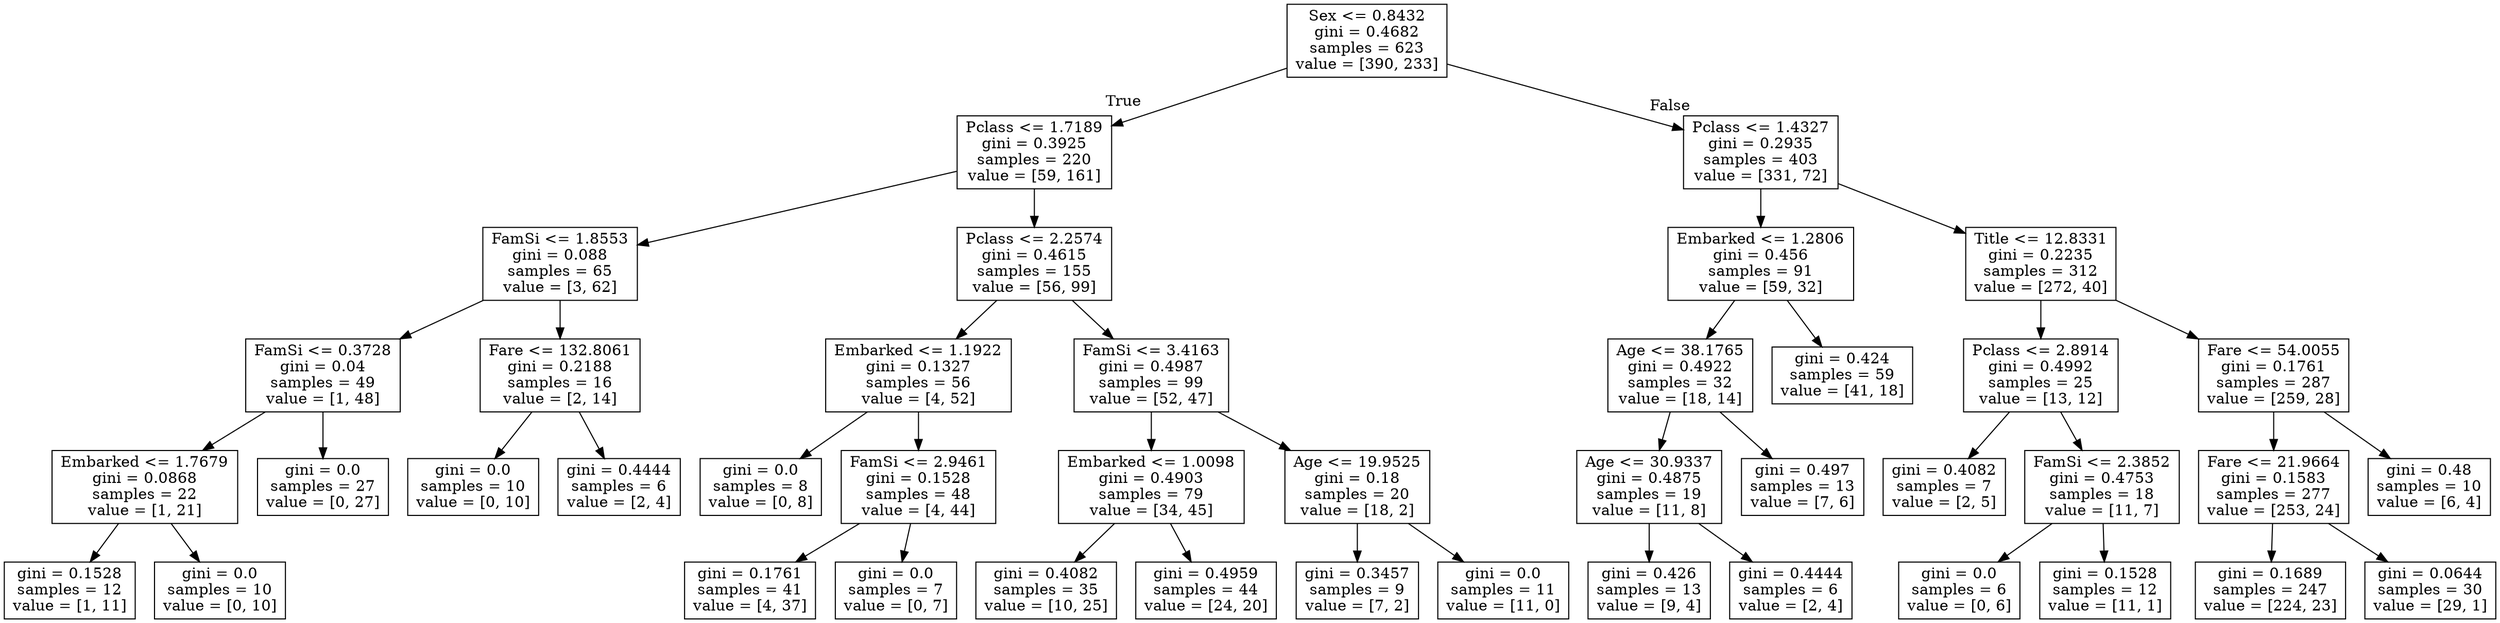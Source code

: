 digraph Tree {
node [shape=box] ;
0 [label="Sex <= 0.8432\ngini = 0.4682\nsamples = 623\nvalue = [390, 233]"] ;
1 [label="Pclass <= 1.7189\ngini = 0.3925\nsamples = 220\nvalue = [59, 161]"] ;
0 -> 1 [labeldistance=2.5, labelangle=45, headlabel="True"] ;
2 [label="FamSi <= 1.8553\ngini = 0.088\nsamples = 65\nvalue = [3, 62]"] ;
1 -> 2 ;
3 [label="FamSi <= 0.3728\ngini = 0.04\nsamples = 49\nvalue = [1, 48]"] ;
2 -> 3 ;
4 [label="Embarked <= 1.7679\ngini = 0.0868\nsamples = 22\nvalue = [1, 21]"] ;
3 -> 4 ;
5 [label="gini = 0.1528\nsamples = 12\nvalue = [1, 11]"] ;
4 -> 5 ;
6 [label="gini = 0.0\nsamples = 10\nvalue = [0, 10]"] ;
4 -> 6 ;
7 [label="gini = 0.0\nsamples = 27\nvalue = [0, 27]"] ;
3 -> 7 ;
8 [label="Fare <= 132.8061\ngini = 0.2188\nsamples = 16\nvalue = [2, 14]"] ;
2 -> 8 ;
9 [label="gini = 0.0\nsamples = 10\nvalue = [0, 10]"] ;
8 -> 9 ;
10 [label="gini = 0.4444\nsamples = 6\nvalue = [2, 4]"] ;
8 -> 10 ;
11 [label="Pclass <= 2.2574\ngini = 0.4615\nsamples = 155\nvalue = [56, 99]"] ;
1 -> 11 ;
12 [label="Embarked <= 1.1922\ngini = 0.1327\nsamples = 56\nvalue = [4, 52]"] ;
11 -> 12 ;
13 [label="gini = 0.0\nsamples = 8\nvalue = [0, 8]"] ;
12 -> 13 ;
14 [label="FamSi <= 2.9461\ngini = 0.1528\nsamples = 48\nvalue = [4, 44]"] ;
12 -> 14 ;
15 [label="gini = 0.1761\nsamples = 41\nvalue = [4, 37]"] ;
14 -> 15 ;
16 [label="gini = 0.0\nsamples = 7\nvalue = [0, 7]"] ;
14 -> 16 ;
17 [label="FamSi <= 3.4163\ngini = 0.4987\nsamples = 99\nvalue = [52, 47]"] ;
11 -> 17 ;
18 [label="Embarked <= 1.0098\ngini = 0.4903\nsamples = 79\nvalue = [34, 45]"] ;
17 -> 18 ;
19 [label="gini = 0.4082\nsamples = 35\nvalue = [10, 25]"] ;
18 -> 19 ;
20 [label="gini = 0.4959\nsamples = 44\nvalue = [24, 20]"] ;
18 -> 20 ;
21 [label="Age <= 19.9525\ngini = 0.18\nsamples = 20\nvalue = [18, 2]"] ;
17 -> 21 ;
22 [label="gini = 0.3457\nsamples = 9\nvalue = [7, 2]"] ;
21 -> 22 ;
23 [label="gini = 0.0\nsamples = 11\nvalue = [11, 0]"] ;
21 -> 23 ;
24 [label="Pclass <= 1.4327\ngini = 0.2935\nsamples = 403\nvalue = [331, 72]"] ;
0 -> 24 [labeldistance=2.5, labelangle=-45, headlabel="False"] ;
25 [label="Embarked <= 1.2806\ngini = 0.456\nsamples = 91\nvalue = [59, 32]"] ;
24 -> 25 ;
26 [label="Age <= 38.1765\ngini = 0.4922\nsamples = 32\nvalue = [18, 14]"] ;
25 -> 26 ;
27 [label="Age <= 30.9337\ngini = 0.4875\nsamples = 19\nvalue = [11, 8]"] ;
26 -> 27 ;
28 [label="gini = 0.426\nsamples = 13\nvalue = [9, 4]"] ;
27 -> 28 ;
29 [label="gini = 0.4444\nsamples = 6\nvalue = [2, 4]"] ;
27 -> 29 ;
30 [label="gini = 0.497\nsamples = 13\nvalue = [7, 6]"] ;
26 -> 30 ;
31 [label="gini = 0.424\nsamples = 59\nvalue = [41, 18]"] ;
25 -> 31 ;
32 [label="Title <= 12.8331\ngini = 0.2235\nsamples = 312\nvalue = [272, 40]"] ;
24 -> 32 ;
33 [label="Pclass <= 2.8914\ngini = 0.4992\nsamples = 25\nvalue = [13, 12]"] ;
32 -> 33 ;
34 [label="gini = 0.4082\nsamples = 7\nvalue = [2, 5]"] ;
33 -> 34 ;
35 [label="FamSi <= 2.3852\ngini = 0.4753\nsamples = 18\nvalue = [11, 7]"] ;
33 -> 35 ;
36 [label="gini = 0.0\nsamples = 6\nvalue = [0, 6]"] ;
35 -> 36 ;
37 [label="gini = 0.1528\nsamples = 12\nvalue = [11, 1]"] ;
35 -> 37 ;
38 [label="Fare <= 54.0055\ngini = 0.1761\nsamples = 287\nvalue = [259, 28]"] ;
32 -> 38 ;
39 [label="Fare <= 21.9664\ngini = 0.1583\nsamples = 277\nvalue = [253, 24]"] ;
38 -> 39 ;
40 [label="gini = 0.1689\nsamples = 247\nvalue = [224, 23]"] ;
39 -> 40 ;
41 [label="gini = 0.0644\nsamples = 30\nvalue = [29, 1]"] ;
39 -> 41 ;
42 [label="gini = 0.48\nsamples = 10\nvalue = [6, 4]"] ;
38 -> 42 ;
}